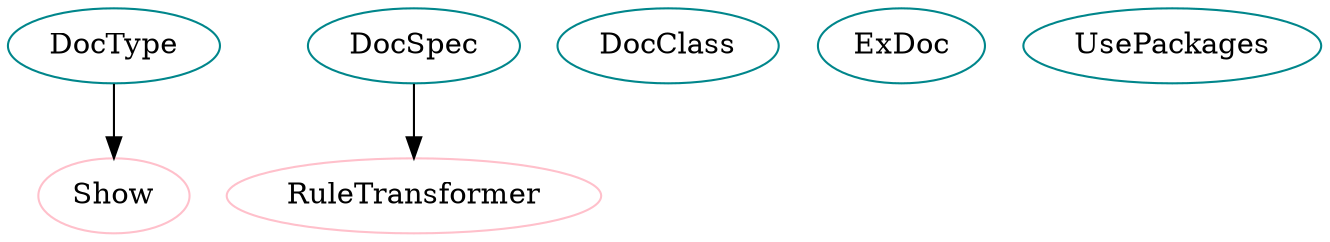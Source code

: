 digraph gen{
DocType	[shape=oval, color=turquoise4, label="DocType"];
DocSpec	[shape=oval, color=turquoise4, label="DocSpec"];
DocClass	[shape=oval, color=turquoise4, label="DocClass"];
ExDoc	[shape=oval, color=turquoise4, label="ExDoc"];
UsePackages	[shape=oval, color=turquoise4, label="UsePackages"];
RuleTransformer	[shape=oval, color=pink, label="RuleTransformer"];
Show	[shape=oval, color=pink, label="Show"];
DocSpec -> RuleTransformer;
DocType -> Show;
}
